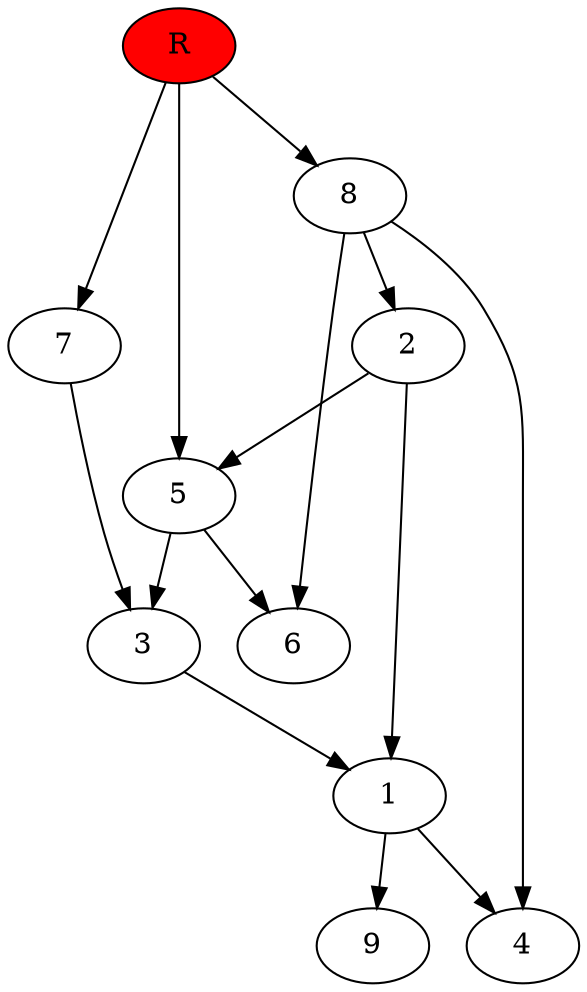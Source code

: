 digraph prb41980 {
	1
	2
	3
	4
	5
	6
	7
	8
	R [fillcolor="#ff0000" style=filled]
	1 -> 4
	1 -> 9
	2 -> 1
	2 -> 5
	3 -> 1
	5 -> 3
	5 -> 6
	7 -> 3
	8 -> 2
	8 -> 4
	8 -> 6
	R -> 5
	R -> 7
	R -> 8
}
